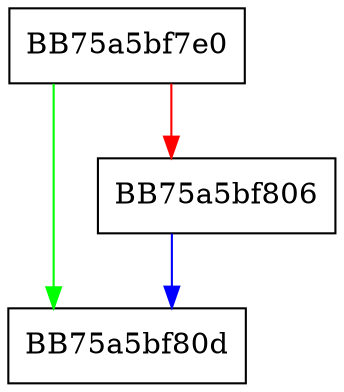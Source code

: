 digraph FSE_initCState {
  node [shape="box"];
  graph [splines=ortho];
  BB75a5bf7e0 -> BB75a5bf80d [color="green"];
  BB75a5bf7e0 -> BB75a5bf806 [color="red"];
  BB75a5bf806 -> BB75a5bf80d [color="blue"];
}
